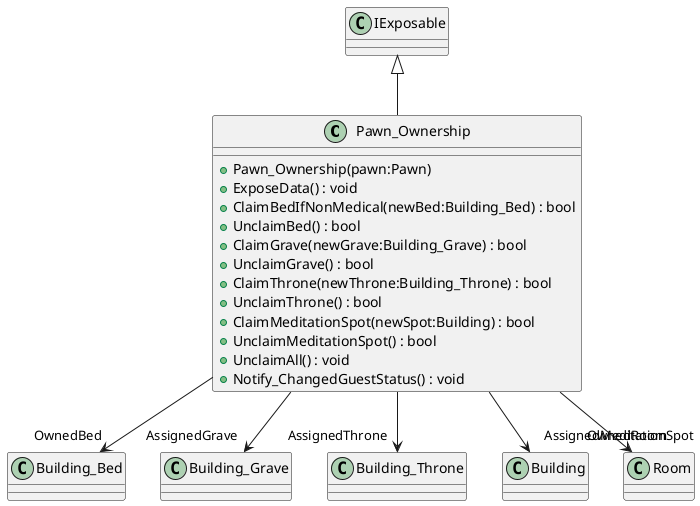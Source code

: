 @startuml
class Pawn_Ownership {
    + Pawn_Ownership(pawn:Pawn)
    + ExposeData() : void
    + ClaimBedIfNonMedical(newBed:Building_Bed) : bool
    + UnclaimBed() : bool
    + ClaimGrave(newGrave:Building_Grave) : bool
    + UnclaimGrave() : bool
    + ClaimThrone(newThrone:Building_Throne) : bool
    + UnclaimThrone() : bool
    + ClaimMeditationSpot(newSpot:Building) : bool
    + UnclaimMeditationSpot() : bool
    + UnclaimAll() : void
    + Notify_ChangedGuestStatus() : void
}
IExposable <|-- Pawn_Ownership
Pawn_Ownership --> "OwnedBed" Building_Bed
Pawn_Ownership --> "AssignedGrave" Building_Grave
Pawn_Ownership --> "AssignedThrone" Building_Throne
Pawn_Ownership --> "AssignedMeditationSpot" Building
Pawn_Ownership --> "OwnedRoom" Room
@enduml
